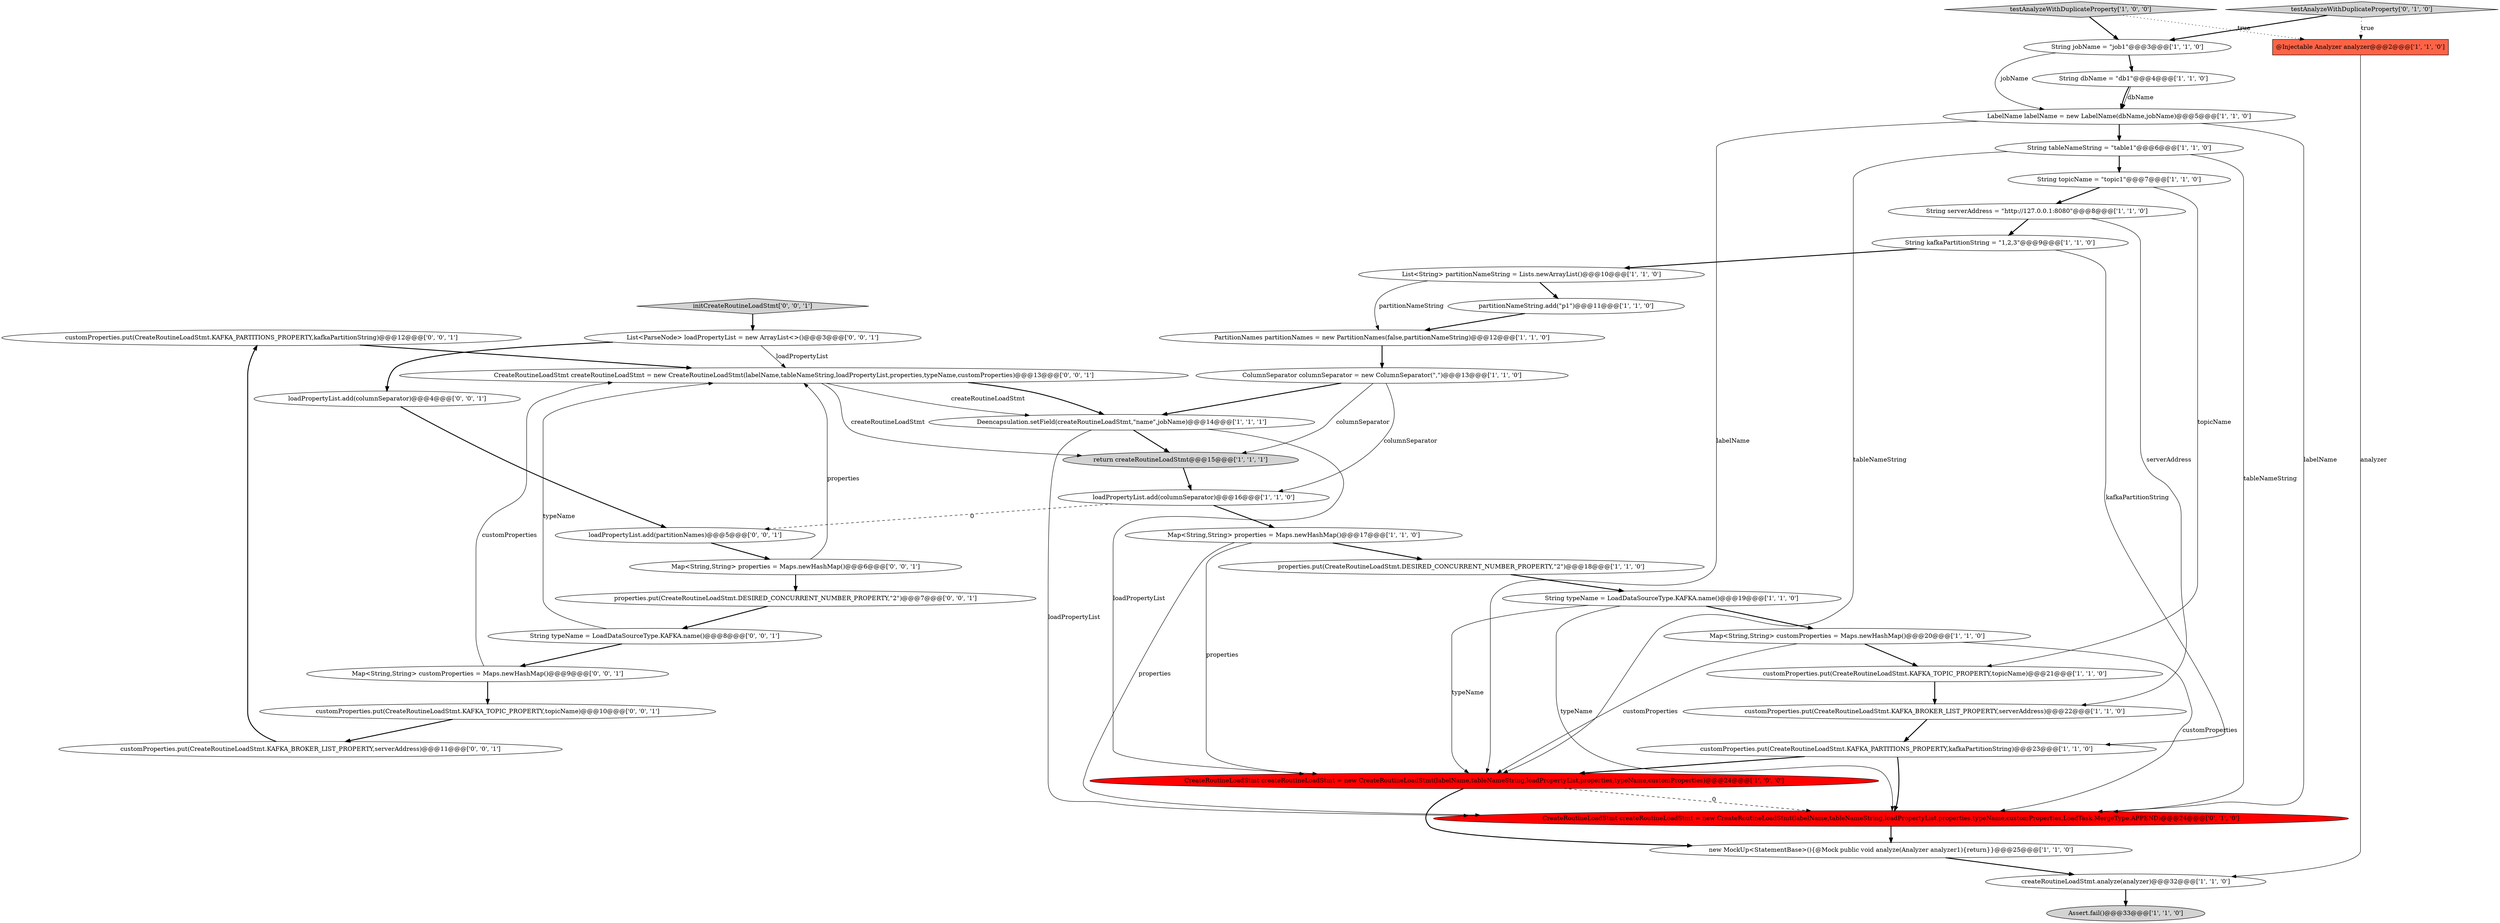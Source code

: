 digraph {
31 [style = filled, label = "customProperties.put(CreateRoutineLoadStmt.KAFKA_PARTITIONS_PROPERTY,kafkaPartitionString)@@@12@@@['0', '0', '1']", fillcolor = white, shape = ellipse image = "AAA0AAABBB3BBB"];
35 [style = filled, label = "loadPropertyList.add(columnSeparator)@@@4@@@['0', '0', '1']", fillcolor = white, shape = ellipse image = "AAA0AAABBB3BBB"];
26 [style = filled, label = "loadPropertyList.add(columnSeparator)@@@16@@@['1', '1', '0']", fillcolor = white, shape = ellipse image = "AAA0AAABBB1BBB"];
17 [style = filled, label = "createRoutineLoadStmt.analyze(analyzer)@@@32@@@['1', '1', '0']", fillcolor = white, shape = ellipse image = "AAA0AAABBB1BBB"];
18 [style = filled, label = "LabelName labelName = new LabelName(dbName,jobName)@@@5@@@['1', '1', '0']", fillcolor = white, shape = ellipse image = "AAA0AAABBB1BBB"];
4 [style = filled, label = "customProperties.put(CreateRoutineLoadStmt.KAFKA_TOPIC_PROPERTY,topicName)@@@21@@@['1', '1', '0']", fillcolor = white, shape = ellipse image = "AAA0AAABBB1BBB"];
22 [style = filled, label = "customProperties.put(CreateRoutineLoadStmt.KAFKA_PARTITIONS_PROPERTY,kafkaPartitionString)@@@23@@@['1', '1', '0']", fillcolor = white, shape = ellipse image = "AAA0AAABBB1BBB"];
9 [style = filled, label = "String serverAddress = \"http://127.0.0.1:8080\"@@@8@@@['1', '1', '0']", fillcolor = white, shape = ellipse image = "AAA0AAABBB1BBB"];
37 [style = filled, label = "customProperties.put(CreateRoutineLoadStmt.KAFKA_BROKER_LIST_PROPERTY,serverAddress)@@@11@@@['0', '0', '1']", fillcolor = white, shape = ellipse image = "AAA0AAABBB3BBB"];
0 [style = filled, label = "String jobName = \"job1\"@@@3@@@['1', '1', '0']", fillcolor = white, shape = ellipse image = "AAA0AAABBB1BBB"];
5 [style = filled, label = "new MockUp<StatementBase>(){@Mock public void analyze(Analyzer analyzer1){return}}@@@25@@@['1', '1', '0']", fillcolor = white, shape = ellipse image = "AAA0AAABBB1BBB"];
12 [style = filled, label = "String topicName = \"topic1\"@@@7@@@['1', '1', '0']", fillcolor = white, shape = ellipse image = "AAA0AAABBB1BBB"];
23 [style = filled, label = "CreateRoutineLoadStmt createRoutineLoadStmt = new CreateRoutineLoadStmt(labelName,tableNameString,loadPropertyList,properties,typeName,customProperties)@@@24@@@['1', '0', '0']", fillcolor = red, shape = ellipse image = "AAA1AAABBB1BBB"];
3 [style = filled, label = "List<String> partitionNameString = Lists.newArrayList()@@@10@@@['1', '1', '0']", fillcolor = white, shape = ellipse image = "AAA0AAABBB1BBB"];
21 [style = filled, label = "String kafkaPartitionString = \"1,2,3\"@@@9@@@['1', '1', '0']", fillcolor = white, shape = ellipse image = "AAA0AAABBB1BBB"];
38 [style = filled, label = "properties.put(CreateRoutineLoadStmt.DESIRED_CONCURRENT_NUMBER_PROPERTY,\"2\")@@@7@@@['0', '0', '1']", fillcolor = white, shape = ellipse image = "AAA0AAABBB3BBB"];
27 [style = filled, label = "CreateRoutineLoadStmt createRoutineLoadStmt = new CreateRoutineLoadStmt(labelName,tableNameString,loadPropertyList,properties,typeName,customProperties,LoadTask.MergeType.APPEND)@@@24@@@['0', '1', '0']", fillcolor = red, shape = ellipse image = "AAA1AAABBB2BBB"];
6 [style = filled, label = "ColumnSeparator columnSeparator = new ColumnSeparator(\",\")@@@13@@@['1', '1', '0']", fillcolor = white, shape = ellipse image = "AAA0AAABBB1BBB"];
39 [style = filled, label = "initCreateRoutineLoadStmt['0', '0', '1']", fillcolor = lightgray, shape = diamond image = "AAA0AAABBB3BBB"];
24 [style = filled, label = "Assert.fail()@@@33@@@['1', '1', '0']", fillcolor = lightgray, shape = ellipse image = "AAA0AAABBB1BBB"];
25 [style = filled, label = "partitionNameString.add(\"p1\")@@@11@@@['1', '1', '0']", fillcolor = white, shape = ellipse image = "AAA0AAABBB1BBB"];
36 [style = filled, label = "String typeName = LoadDataSourceType.KAFKA.name()@@@8@@@['0', '0', '1']", fillcolor = white, shape = ellipse image = "AAA0AAABBB3BBB"];
32 [style = filled, label = "List<ParseNode> loadPropertyList = new ArrayList<>()@@@3@@@['0', '0', '1']", fillcolor = white, shape = ellipse image = "AAA0AAABBB3BBB"];
2 [style = filled, label = "customProperties.put(CreateRoutineLoadStmt.KAFKA_BROKER_LIST_PROPERTY,serverAddress)@@@22@@@['1', '1', '0']", fillcolor = white, shape = ellipse image = "AAA0AAABBB1BBB"];
1 [style = filled, label = "properties.put(CreateRoutineLoadStmt.DESIRED_CONCURRENT_NUMBER_PROPERTY,\"2\")@@@18@@@['1', '1', '0']", fillcolor = white, shape = ellipse image = "AAA0AAABBB1BBB"];
10 [style = filled, label = "Map<String,String> properties = Maps.newHashMap()@@@17@@@['1', '1', '0']", fillcolor = white, shape = ellipse image = "AAA0AAABBB1BBB"];
7 [style = filled, label = "String typeName = LoadDataSourceType.KAFKA.name()@@@19@@@['1', '1', '0']", fillcolor = white, shape = ellipse image = "AAA0AAABBB1BBB"];
34 [style = filled, label = "Map<String,String> properties = Maps.newHashMap()@@@6@@@['0', '0', '1']", fillcolor = white, shape = ellipse image = "AAA0AAABBB3BBB"];
16 [style = filled, label = "@Injectable Analyzer analyzer@@@2@@@['1', '1', '0']", fillcolor = tomato, shape = box image = "AAA0AAABBB1BBB"];
11 [style = filled, label = "return createRoutineLoadStmt@@@15@@@['1', '1', '1']", fillcolor = lightgray, shape = ellipse image = "AAA0AAABBB1BBB"];
8 [style = filled, label = "String dbName = \"db1\"@@@4@@@['1', '1', '0']", fillcolor = white, shape = ellipse image = "AAA0AAABBB1BBB"];
19 [style = filled, label = "PartitionNames partitionNames = new PartitionNames(false,partitionNameString)@@@12@@@['1', '1', '0']", fillcolor = white, shape = ellipse image = "AAA0AAABBB1BBB"];
40 [style = filled, label = "Map<String,String> customProperties = Maps.newHashMap()@@@9@@@['0', '0', '1']", fillcolor = white, shape = ellipse image = "AAA0AAABBB3BBB"];
33 [style = filled, label = "loadPropertyList.add(partitionNames)@@@5@@@['0', '0', '1']", fillcolor = white, shape = ellipse image = "AAA0AAABBB3BBB"];
15 [style = filled, label = "String tableNameString = \"table1\"@@@6@@@['1', '1', '0']", fillcolor = white, shape = ellipse image = "AAA0AAABBB1BBB"];
30 [style = filled, label = "CreateRoutineLoadStmt createRoutineLoadStmt = new CreateRoutineLoadStmt(labelName,tableNameString,loadPropertyList,properties,typeName,customProperties)@@@13@@@['0', '0', '1']", fillcolor = white, shape = ellipse image = "AAA0AAABBB3BBB"];
20 [style = filled, label = "Deencapsulation.setField(createRoutineLoadStmt,\"name\",jobName)@@@14@@@['1', '1', '1']", fillcolor = white, shape = ellipse image = "AAA0AAABBB1BBB"];
14 [style = filled, label = "testAnalyzeWithDuplicateProperty['1', '0', '0']", fillcolor = lightgray, shape = diamond image = "AAA0AAABBB1BBB"];
28 [style = filled, label = "testAnalyzeWithDuplicateProperty['0', '1', '0']", fillcolor = lightgray, shape = diamond image = "AAA0AAABBB2BBB"];
29 [style = filled, label = "customProperties.put(CreateRoutineLoadStmt.KAFKA_TOPIC_PROPERTY,topicName)@@@10@@@['0', '0', '1']", fillcolor = white, shape = ellipse image = "AAA0AAABBB3BBB"];
13 [style = filled, label = "Map<String,String> customProperties = Maps.newHashMap()@@@20@@@['1', '1', '0']", fillcolor = white, shape = ellipse image = "AAA0AAABBB1BBB"];
7->13 [style = bold, label=""];
32->35 [style = bold, label=""];
15->27 [style = solid, label="tableNameString"];
36->40 [style = bold, label=""];
3->19 [style = solid, label="partitionNameString"];
23->5 [style = bold, label=""];
23->27 [style = dashed, label="0"];
18->23 [style = solid, label="labelName"];
26->10 [style = bold, label=""];
3->25 [style = bold, label=""];
40->30 [style = solid, label="customProperties"];
36->30 [style = solid, label="typeName"];
8->18 [style = bold, label=""];
30->20 [style = bold, label=""];
10->27 [style = solid, label="properties"];
18->15 [style = bold, label=""];
20->27 [style = solid, label="loadPropertyList"];
9->2 [style = solid, label="serverAddress"];
35->33 [style = bold, label=""];
30->11 [style = solid, label="createRoutineLoadStmt"];
28->16 [style = dotted, label="true"];
26->33 [style = dashed, label="0"];
21->22 [style = solid, label="kafkaPartitionString"];
38->36 [style = bold, label=""];
20->23 [style = solid, label="loadPropertyList"];
4->2 [style = bold, label=""];
30->20 [style = solid, label="createRoutineLoadStmt"];
29->37 [style = bold, label=""];
6->11 [style = solid, label="columnSeparator"];
6->26 [style = solid, label="columnSeparator"];
12->9 [style = bold, label=""];
19->6 [style = bold, label=""];
5->17 [style = bold, label=""];
1->7 [style = bold, label=""];
16->17 [style = solid, label="analyzer"];
22->23 [style = bold, label=""];
12->4 [style = solid, label="topicName"];
6->20 [style = bold, label=""];
13->23 [style = solid, label="customProperties"];
28->0 [style = bold, label=""];
11->26 [style = bold, label=""];
40->29 [style = bold, label=""];
14->16 [style = dotted, label="true"];
8->18 [style = solid, label="dbName"];
7->23 [style = solid, label="typeName"];
34->30 [style = solid, label="properties"];
17->24 [style = bold, label=""];
7->27 [style = solid, label="typeName"];
14->0 [style = bold, label=""];
22->27 [style = bold, label=""];
37->31 [style = bold, label=""];
32->30 [style = solid, label="loadPropertyList"];
39->32 [style = bold, label=""];
31->30 [style = bold, label=""];
0->8 [style = bold, label=""];
9->21 [style = bold, label=""];
10->23 [style = solid, label="properties"];
25->19 [style = bold, label=""];
15->23 [style = solid, label="tableNameString"];
15->12 [style = bold, label=""];
0->18 [style = solid, label="jobName"];
27->5 [style = bold, label=""];
13->27 [style = solid, label="customProperties"];
2->22 [style = bold, label=""];
34->38 [style = bold, label=""];
10->1 [style = bold, label=""];
33->34 [style = bold, label=""];
13->4 [style = bold, label=""];
21->3 [style = bold, label=""];
20->11 [style = bold, label=""];
18->27 [style = solid, label="labelName"];
}
